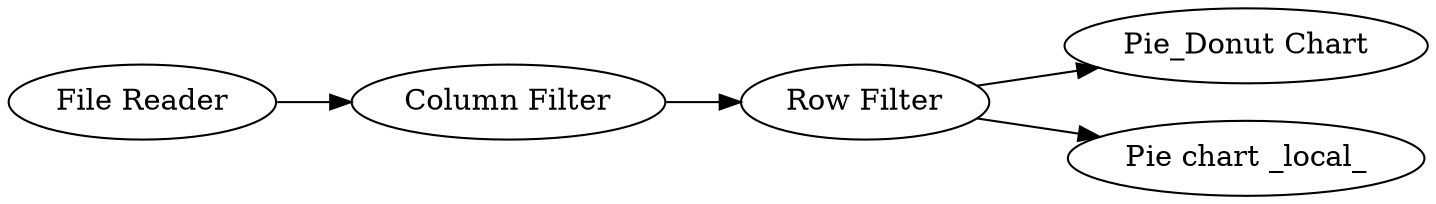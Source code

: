 digraph {
	2 -> 3
	1 -> 2
	3 -> 4
	3 -> 5
	5 [label="Pie chart _local_"]
	1 [label="File Reader"]
	4 [label="Pie_Donut Chart"]
	3 [label="Row Filter"]
	2 [label="Column Filter"]
	rankdir=LR
}
